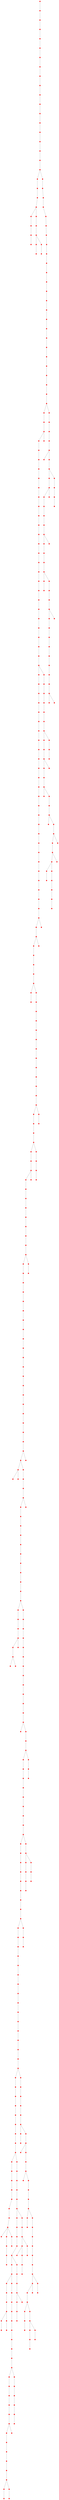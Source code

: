 graph {
	1 [color=red shape=point]
	26 [color=red shape=point]
	1 -- 26 [color=gray]
	27 [color=red shape=point]
	26 -- 27 [color=gray]
	28 [color=red shape=point]
	27 -- 28 [color=gray]
	29 [color=red shape=point]
	28 -- 29 [color=gray]
	54 [color=red shape=point]
	29 -- 54 [color=gray]
	53 [color=red shape=point]
	54 -- 53 [color=gray]
	78 [color=red shape=point]
	53 -- 78 [color=gray]
	77 [color=red shape=point]
	78 -- 77 [color=gray]
	76 [color=red shape=point]
	77 -- 76 [color=gray]
	101 [color=red shape=point]
	76 -- 101 [color=gray]
	102 [color=red shape=point]
	101 -- 102 [color=gray]
	127 [color=red shape=point]
	102 -- 127 [color=gray]
	152 [color=red shape=point]
	127 -- 152 [color=gray]
	177 [color=red shape=point]
	152 -- 177 [color=gray]
	202 [color=red shape=point]
	177 -- 202 [color=gray]
	227 [color=red shape=point]
	202 -- 227 [color=gray]
	226 [color=red shape=point]
	227 -- 226 [color=gray]
	225 [color=red shape=point]
	226 -- 225 [color=gray]
	200 [color=red shape=point]
	225 -- 200 [color=gray]
	175 [color=red shape=point]
	200 -- 175 [color=gray]
	150 [color=red shape=point]
	175 -- 150 [color=gray]
	125 [color=red shape=point]
	150 -- 125 [color=gray]
	126 [color=red shape=point]
	125 -- 126 [color=gray]
	151 [color=red shape=point]
	126 -- 151 [color=gray]
	176 [color=red shape=point]
	151 -- 176 [color=gray]
	201 [color=red shape=point]
	176 -- 201 [color=gray]
	100 [color=red shape=point]
	125 -- 100 [color=gray]
	75 [color=red shape=point]
	100 -- 75 [color=gray]
	50 [color=red shape=point]
	75 -- 50 [color=gray]
	25 [color=red shape=point]
	50 -- 25 [color=gray]
	0 [color=red shape=point]
	25 -- 0 [color=gray]
	51 [color=red shape=point]
	50 -- 51 [color=gray]
	52 [color=red shape=point]
	51 -- 52 [color=gray]
	250 [color=red shape=point]
	225 -- 250 [color=gray]
	251 [color=red shape=point]
	250 -- 251 [color=gray]
	252 [color=red shape=point]
	251 -- 252 [color=gray]
	277 [color=red shape=point]
	252 -- 277 [color=gray]
	278 [color=red shape=point]
	277 -- 278 [color=gray]
	303 [color=red shape=point]
	278 -- 303 [color=gray]
	304 [color=red shape=point]
	303 -- 304 [color=gray]
	329 [color=red shape=point]
	304 -- 329 [color=gray]
	330 [color=red shape=point]
	329 -- 330 [color=gray]
	355 [color=red shape=point]
	330 -- 355 [color=gray]
	356 [color=red shape=point]
	355 -- 356 [color=gray]
	357 [color=red shape=point]
	356 -- 357 [color=gray]
	358 [color=red shape=point]
	357 -- 358 [color=gray]
	359 [color=red shape=point]
	358 -- 359 [color=gray]
	384 [color=red shape=point]
	359 -- 384 [color=gray]
	383 [color=red shape=point]
	384 -- 383 [color=gray]
	408 [color=red shape=point]
	383 -- 408 [color=gray]
	433 [color=red shape=point]
	408 -- 433 [color=gray]
	432 [color=red shape=point]
	433 -- 432 [color=gray]
	431 [color=red shape=point]
	432 -- 431 [color=gray]
	406 [color=red shape=point]
	431 -- 406 [color=gray]
	405 [color=red shape=point]
	406 -- 405 [color=gray]
	430 [color=red shape=point]
	405 -- 430 [color=gray]
	455 [color=red shape=point]
	430 -- 455 [color=gray]
	480 [color=red shape=point]
	455 -- 480 [color=gray]
	481 [color=red shape=point]
	480 -- 481 [color=gray]
	482 [color=red shape=point]
	481 -- 482 [color=gray]
	457 [color=red shape=point]
	482 -- 457 [color=gray]
	458 [color=red shape=point]
	457 -- 458 [color=gray]
	459 [color=red shape=point]
	458 -- 459 [color=gray]
	434 [color=red shape=point]
	459 -- 434 [color=gray]
	409 [color=red shape=point]
	434 -- 409 [color=gray]
	410 [color=red shape=point]
	409 -- 410 [color=gray]
	385 [color=red shape=point]
	410 -- 385 [color=gray]
	386 [color=red shape=point]
	385 -- 386 [color=gray]
	361 [color=red shape=point]
	386 -- 361 [color=gray]
	362 [color=red shape=point]
	361 -- 362 [color=gray]
	363 [color=red shape=point]
	362 -- 363 [color=gray]
	388 [color=red shape=point]
	363 -- 388 [color=gray]
	389 [color=red shape=point]
	388 -- 389 [color=gray]
	414 [color=red shape=point]
	389 -- 414 [color=gray]
	415 [color=red shape=point]
	414 -- 415 [color=gray]
	416 [color=red shape=point]
	415 -- 416 [color=gray]
	441 [color=red shape=point]
	416 -- 441 [color=gray]
	442 [color=red shape=point]
	441 -- 442 [color=gray]
	443 [color=red shape=point]
	442 -- 443 [color=gray]
	444 [color=red shape=point]
	443 -- 444 [color=gray]
	445 [color=red shape=point]
	444 -- 445 [color=gray]
	446 [color=red shape=point]
	445 -- 446 [color=gray]
	471 [color=red shape=point]
	446 -- 471 [color=gray]
	472 [color=red shape=point]
	471 -- 472 [color=gray]
	473 [color=red shape=point]
	472 -- 473 [color=gray]
	498 [color=red shape=point]
	473 -- 498 [color=gray]
	499 [color=red shape=point]
	498 -- 499 [color=gray]
	474 [color=red shape=point]
	499 -- 474 [color=gray]
	449 [color=red shape=point]
	474 -- 449 [color=gray]
	424 [color=red shape=point]
	449 -- 424 [color=gray]
	399 [color=red shape=point]
	424 -- 399 [color=gray]
	398 [color=red shape=point]
	399 -- 398 [color=gray]
	373 [color=red shape=point]
	398 -- 373 [color=gray]
	348 [color=red shape=point]
	373 -- 348 [color=gray]
	347 [color=red shape=point]
	348 -- 347 [color=gray]
	322 [color=red shape=point]
	347 -- 322 [color=gray]
	297 [color=red shape=point]
	322 -- 297 [color=gray]
	296 [color=red shape=point]
	297 -- 296 [color=gray]
	271 [color=red shape=point]
	296 -- 271 [color=gray]
	246 [color=red shape=point]
	271 -- 246 [color=gray]
	221 [color=red shape=point]
	246 -- 221 [color=gray]
	222 [color=red shape=point]
	221 -- 222 [color=gray]
	197 [color=red shape=point]
	222 -- 197 [color=gray]
	198 [color=red shape=point]
	197 -- 198 [color=gray]
	173 [color=red shape=point]
	198 -- 173 [color=gray]
	148 [color=red shape=point]
	173 -- 148 [color=gray]
	147 [color=red shape=point]
	148 -- 147 [color=gray]
	122 [color=red shape=point]
	147 -- 122 [color=gray]
	97 [color=red shape=point]
	122 -- 97 [color=gray]
	96 [color=red shape=point]
	97 -- 96 [color=gray]
	121 [color=red shape=point]
	96 -- 121 [color=gray]
	146 [color=red shape=point]
	121 -- 146 [color=gray]
	171 [color=red shape=point]
	146 -- 171 [color=gray]
	170 [color=red shape=point]
	171 -- 170 [color=gray]
	195 [color=red shape=point]
	170 -- 195 [color=gray]
	194 [color=red shape=point]
	195 -- 194 [color=gray]
	219 [color=red shape=point]
	194 -- 219 [color=gray]
	244 [color=red shape=point]
	219 -- 244 [color=gray]
	269 [color=red shape=point]
	244 -- 269 [color=gray]
	270 [color=red shape=point]
	269 -- 270 [color=gray]
	245 [color=red shape=point]
	270 -- 245 [color=gray]
	220 [color=red shape=point]
	245 -- 220 [color=gray]
	295 [color=red shape=point]
	270 -- 295 [color=gray]
	320 [color=red shape=point]
	295 -- 320 [color=gray]
	319 [color=red shape=point]
	320 -- 319 [color=gray]
	294 [color=red shape=point]
	319 -- 294 [color=gray]
	293 [color=red shape=point]
	294 -- 293 [color=gray]
	318 [color=red shape=point]
	293 -- 318 [color=gray]
	343 [color=red shape=point]
	318 -- 343 [color=gray]
	368 [color=red shape=point]
	343 -- 368 [color=gray]
	369 [color=red shape=point]
	368 -- 369 [color=gray]
	344 [color=red shape=point]
	369 -- 344 [color=gray]
	345 [color=red shape=point]
	344 -- 345 [color=gray]
	370 [color=red shape=point]
	345 -- 370 [color=gray]
	371 [color=red shape=point]
	370 -- 371 [color=gray]
	372 [color=red shape=point]
	371 -- 372 [color=gray]
	397 [color=red shape=point]
	372 -- 397 [color=gray]
	396 [color=red shape=point]
	397 -- 396 [color=gray]
	421 [color=red shape=point]
	396 -- 421 [color=gray]
	420 [color=red shape=point]
	421 -- 420 [color=gray]
	419 [color=red shape=point]
	420 -- 419 [color=gray]
	394 [color=red shape=point]
	419 -- 394 [color=gray]
	393 [color=red shape=point]
	394 -- 393 [color=gray]
	418 [color=red shape=point]
	393 -- 418 [color=gray]
	417 [color=red shape=point]
	418 -- 417 [color=gray]
	392 [color=red shape=point]
	417 -- 392 [color=gray]
	367 [color=red shape=point]
	392 -- 367 [color=gray]
	342 [color=red shape=point]
	367 -- 342 [color=gray]
	341 [color=red shape=point]
	342 -- 341 [color=gray]
	366 [color=red shape=point]
	341 -- 366 [color=gray]
	365 [color=red shape=point]
	366 -- 365 [color=gray]
	364 [color=red shape=point]
	365 -- 364 [color=gray]
	339 [color=red shape=point]
	364 -- 339 [color=gray]
	338 [color=red shape=point]
	339 -- 338 [color=gray]
	313 [color=red shape=point]
	338 -- 313 [color=gray]
	288 [color=red shape=point]
	313 -- 288 [color=gray]
	263 [color=red shape=point]
	288 -- 263 [color=gray]
	264 [color=red shape=point]
	263 -- 264 [color=gray]
	239 [color=red shape=point]
	264 -- 239 [color=gray]
	238 [color=red shape=point]
	239 -- 238 [color=gray]
	213 [color=red shape=point]
	238 -- 213 [color=gray]
	212 [color=red shape=point]
	213 -- 212 [color=gray]
	211 [color=red shape=point]
	212 -- 211 [color=gray]
	236 [color=red shape=point]
	211 -- 236 [color=gray]
	235 [color=red shape=point]
	236 -- 235 [color=gray]
	260 [color=red shape=point]
	235 -- 260 [color=gray]
	259 [color=red shape=point]
	260 -- 259 [color=gray]
	284 [color=red shape=point]
	259 -- 284 [color=gray]
	309 [color=red shape=point]
	284 -- 309 [color=gray]
	310 [color=red shape=point]
	309 -- 310 [color=gray]
	311 [color=red shape=point]
	310 -- 311 [color=gray]
	286 [color=red shape=point]
	311 -- 286 [color=gray]
	287 [color=red shape=point]
	286 -- 287 [color=gray]
	262 [color=red shape=point]
	287 -- 262 [color=gray]
	237 [color=red shape=point]
	262 -- 237 [color=gray]
	261 [color=red shape=point]
	262 -- 261 [color=gray]
	312 [color=red shape=point]
	287 -- 312 [color=gray]
	337 [color=red shape=point]
	312 -- 337 [color=gray]
	336 [color=red shape=point]
	337 -- 336 [color=gray]
	335 [color=red shape=point]
	336 -- 335 [color=gray]
	334 [color=red shape=point]
	335 -- 334 [color=gray]
	333 [color=red shape=point]
	334 -- 333 [color=gray]
	332 [color=red shape=point]
	333 -- 332 [color=gray]
	307 [color=red shape=point]
	332 -- 307 [color=gray]
	282 [color=red shape=point]
	307 -- 282 [color=gray]
	257 [color=red shape=point]
	282 -- 257 [color=gray]
	256 [color=red shape=point]
	257 -- 256 [color=gray]
	231 [color=red shape=point]
	256 -- 231 [color=gray]
	230 [color=red shape=point]
	231 -- 230 [color=gray]
	229 [color=red shape=point]
	230 -- 229 [color=gray]
	228 [color=red shape=point]
	229 -- 228 [color=gray]
	253 [color=red shape=point]
	228 -- 253 [color=gray]
	254 [color=red shape=point]
	253 -- 254 [color=gray]
	255 [color=red shape=point]
	254 -- 255 [color=gray]
	280 [color=red shape=point]
	255 -- 280 [color=gray]
	305 [color=red shape=point]
	280 -- 305 [color=gray]
	306 [color=red shape=point]
	305 -- 306 [color=gray]
	281 [color=red shape=point]
	306 -- 281 [color=gray]
	331 [color=red shape=point]
	306 -- 331 [color=gray]
	279 [color=red shape=point]
	280 -- 279 [color=gray]
	203 [color=red shape=point]
	228 -- 203 [color=gray]
	178 [color=red shape=point]
	203 -- 178 [color=gray]
	179 [color=red shape=point]
	178 -- 179 [color=gray]
	154 [color=red shape=point]
	179 -- 154 [color=gray]
	155 [color=red shape=point]
	154 -- 155 [color=gray]
	180 [color=red shape=point]
	155 -- 180 [color=gray]
	181 [color=red shape=point]
	180 -- 181 [color=gray]
	182 [color=red shape=point]
	181 -- 182 [color=gray]
	157 [color=red shape=point]
	182 -- 157 [color=gray]
	158 [color=red shape=point]
	157 -- 158 [color=gray]
	133 [color=red shape=point]
	158 -- 133 [color=gray]
	132 [color=red shape=point]
	133 -- 132 [color=gray]
	131 [color=red shape=point]
	132 -- 131 [color=gray]
	156 [color=red shape=point]
	131 -- 156 [color=gray]
	130 [color=red shape=point]
	131 -- 130 [color=gray]
	129 [color=red shape=point]
	130 -- 129 [color=gray]
	104 [color=red shape=point]
	129 -- 104 [color=gray]
	79 [color=red shape=point]
	104 -- 79 [color=gray]
	80 [color=red shape=point]
	79 -- 80 [color=gray]
	105 [color=red shape=point]
	80 -- 105 [color=gray]
	106 [color=red shape=point]
	105 -- 106 [color=gray]
	81 [color=red shape=point]
	106 -- 81 [color=gray]
	82 [color=red shape=point]
	81 -- 82 [color=gray]
	57 [color=red shape=point]
	82 -- 57 [color=gray]
	32 [color=red shape=point]
	57 -- 32 [color=gray]
	7 [color=red shape=point]
	32 -- 7 [color=gray]
	8 [color=red shape=point]
	7 -- 8 [color=gray]
	33 [color=red shape=point]
	8 -- 33 [color=gray]
	58 [color=red shape=point]
	33 -- 58 [color=gray]
	83 [color=red shape=point]
	58 -- 83 [color=gray]
	84 [color=red shape=point]
	83 -- 84 [color=gray]
	85 [color=red shape=point]
	84 -- 85 [color=gray]
	60 [color=red shape=point]
	85 -- 60 [color=gray]
	35 [color=red shape=point]
	60 -- 35 [color=gray]
	10 [color=red shape=point]
	35 -- 10 [color=gray]
	11 [color=red shape=point]
	10 -- 11 [color=gray]
	12 [color=red shape=point]
	11 -- 12 [color=gray]
	13 [color=red shape=point]
	12 -- 13 [color=gray]
	14 [color=red shape=point]
	13 -- 14 [color=gray]
	15 [color=red shape=point]
	14 -- 15 [color=gray]
	40 [color=red shape=point]
	15 -- 40 [color=gray]
	65 [color=red shape=point]
	40 -- 65 [color=gray]
	64 [color=red shape=point]
	65 -- 64 [color=gray]
	89 [color=red shape=point]
	64 -- 89 [color=gray]
	90 [color=red shape=point]
	89 -- 90 [color=gray]
	115 [color=red shape=point]
	90 -- 115 [color=gray]
	114 [color=red shape=point]
	115 -- 114 [color=gray]
	139 [color=red shape=point]
	114 -- 139 [color=gray]
	164 [color=red shape=point]
	139 -- 164 [color=gray]
	163 [color=red shape=point]
	164 -- 163 [color=gray]
	188 [color=red shape=point]
	163 -- 188 [color=gray]
	189 [color=red shape=point]
	188 -- 189 [color=gray]
	214 [color=red shape=point]
	189 -- 214 [color=gray]
	215 [color=red shape=point]
	214 -- 215 [color=gray]
	240 [color=red shape=point]
	215 -- 240 [color=gray]
	241 [color=red shape=point]
	240 -- 241 [color=gray]
	242 [color=red shape=point]
	241 -- 242 [color=gray]
	217 [color=red shape=point]
	242 -- 217 [color=gray]
	192 [color=red shape=point]
	217 -- 192 [color=gray]
	193 [color=red shape=point]
	192 -- 193 [color=gray]
	218 [color=red shape=point]
	193 -- 218 [color=gray]
	243 [color=red shape=point]
	218 -- 243 [color=gray]
	268 [color=red shape=point]
	243 -- 268 [color=gray]
	267 [color=red shape=point]
	268 -- 267 [color=gray]
	266 [color=red shape=point]
	267 -- 266 [color=gray]
	265 [color=red shape=point]
	266 -- 265 [color=gray]
	290 [color=red shape=point]
	265 -- 290 [color=gray]
	315 [color=red shape=point]
	290 -- 315 [color=gray]
	340 [color=red shape=point]
	315 -- 340 [color=gray]
	316 [color=red shape=point]
	315 -- 316 [color=gray]
	317 [color=red shape=point]
	316 -- 317 [color=gray]
	292 [color=red shape=point]
	317 -- 292 [color=gray]
	291 [color=red shape=point]
	292 -- 291 [color=gray]
	314 [color=red shape=point]
	315 -- 314 [color=gray]
	289 [color=red shape=point]
	314 -- 289 [color=gray]
	168 [color=red shape=point]
	193 -- 168 [color=gray]
	143 [color=red shape=point]
	168 -- 143 [color=gray]
	118 [color=red shape=point]
	143 -- 118 [color=gray]
	117 [color=red shape=point]
	118 -- 117 [color=gray]
	92 [color=red shape=point]
	117 -- 92 [color=gray]
	91 [color=red shape=point]
	92 -- 91 [color=gray]
	66 [color=red shape=point]
	91 -- 66 [color=gray]
	67 [color=red shape=point]
	66 -- 67 [color=gray]
	68 [color=red shape=point]
	67 -- 68 [color=gray]
	69 [color=red shape=point]
	68 -- 69 [color=gray]
	70 [color=red shape=point]
	69 -- 70 [color=gray]
	45 [color=red shape=point]
	70 -- 45 [color=gray]
	20 [color=red shape=point]
	45 -- 20 [color=gray]
	19 [color=red shape=point]
	20 -- 19 [color=gray]
	18 [color=red shape=point]
	19 -- 18 [color=gray]
	17 [color=red shape=point]
	18 -- 17 [color=gray]
	42 [color=red shape=point]
	17 -- 42 [color=gray]
	41 [color=red shape=point]
	42 -- 41 [color=gray]
	16 [color=red shape=point]
	41 -- 16 [color=gray]
	43 [color=red shape=point]
	42 -- 43 [color=gray]
	44 [color=red shape=point]
	43 -- 44 [color=gray]
	21 [color=red shape=point]
	20 -- 21 [color=gray]
	22 [color=red shape=point]
	21 -- 22 [color=gray]
	47 [color=red shape=point]
	22 -- 47 [color=gray]
	46 [color=red shape=point]
	47 -- 46 [color=gray]
	71 [color=red shape=point]
	46 -- 71 [color=gray]
	72 [color=red shape=point]
	71 -- 72 [color=gray]
	73 [color=red shape=point]
	72 -- 73 [color=gray]
	98 [color=red shape=point]
	73 -- 98 [color=gray]
	123 [color=red shape=point]
	98 -- 123 [color=gray]
	124 [color=red shape=point]
	123 -- 124 [color=gray]
	149 [color=red shape=point]
	124 -- 149 [color=gray]
	174 [color=red shape=point]
	149 -- 174 [color=gray]
	199 [color=red shape=point]
	174 -- 199 [color=gray]
	224 [color=red shape=point]
	199 -- 224 [color=gray]
	249 [color=red shape=point]
	224 -- 249 [color=gray]
	248 [color=red shape=point]
	249 -- 248 [color=gray]
	247 [color=red shape=point]
	248 -- 247 [color=gray]
	272 [color=red shape=point]
	247 -- 272 [color=gray]
	273 [color=red shape=point]
	272 -- 273 [color=gray]
	274 [color=red shape=point]
	273 -- 274 [color=gray]
	299 [color=red shape=point]
	274 -- 299 [color=gray]
	324 [color=red shape=point]
	299 -- 324 [color=gray]
	349 [color=red shape=point]
	324 -- 349 [color=gray]
	374 [color=red shape=point]
	349 -- 374 [color=gray]
	323 [color=red shape=point]
	324 -- 323 [color=gray]
	298 [color=red shape=point]
	323 -- 298 [color=gray]
	223 [color=red shape=point]
	248 -- 223 [color=gray]
	99 [color=red shape=point]
	124 -- 99 [color=gray]
	74 [color=red shape=point]
	99 -- 74 [color=gray]
	49 [color=red shape=point]
	74 -- 49 [color=gray]
	24 [color=red shape=point]
	49 -- 24 [color=gray]
	23 [color=red shape=point]
	24 -- 23 [color=gray]
	48 [color=red shape=point]
	23 -- 48 [color=gray]
	95 [color=red shape=point]
	70 -- 95 [color=gray]
	120 [color=red shape=point]
	95 -- 120 [color=gray]
	145 [color=red shape=point]
	120 -- 145 [color=gray]
	144 [color=red shape=point]
	145 -- 144 [color=gray]
	119 [color=red shape=point]
	144 -- 119 [color=gray]
	94 [color=red shape=point]
	119 -- 94 [color=gray]
	93 [color=red shape=point]
	94 -- 93 [color=gray]
	169 [color=red shape=point]
	144 -- 169 [color=gray]
	116 [color=red shape=point]
	91 -- 116 [color=gray]
	141 [color=red shape=point]
	116 -- 141 [color=gray]
	166 [color=red shape=point]
	141 -- 166 [color=gray]
	165 [color=red shape=point]
	166 -- 165 [color=gray]
	140 [color=red shape=point]
	165 -- 140 [color=gray]
	190 [color=red shape=point]
	165 -- 190 [color=gray]
	191 [color=red shape=point]
	190 -- 191 [color=gray]
	216 [color=red shape=point]
	191 -- 216 [color=gray]
	167 [color=red shape=point]
	166 -- 167 [color=gray]
	142 [color=red shape=point]
	167 -- 142 [color=gray]
	187 [color=red shape=point]
	188 -- 187 [color=gray]
	162 [color=red shape=point]
	187 -- 162 [color=gray]
	137 [color=red shape=point]
	162 -- 137 [color=gray]
	112 [color=red shape=point]
	137 -- 112 [color=gray]
	87 [color=red shape=point]
	112 -- 87 [color=gray]
	88 [color=red shape=point]
	87 -- 88 [color=gray]
	113 [color=red shape=point]
	88 -- 113 [color=gray]
	138 [color=red shape=point]
	113 -- 138 [color=gray]
	63 [color=red shape=point]
	88 -- 63 [color=gray]
	38 [color=red shape=point]
	63 -- 38 [color=gray]
	39 [color=red shape=point]
	38 -- 39 [color=gray]
	37 [color=red shape=point]
	38 -- 37 [color=gray]
	62 [color=red shape=point]
	37 -- 62 [color=gray]
	61 [color=red shape=point]
	62 -- 61 [color=gray]
	36 [color=red shape=point]
	61 -- 36 [color=gray]
	86 [color=red shape=point]
	61 -- 86 [color=gray]
	111 [color=red shape=point]
	86 -- 111 [color=gray]
	110 [color=red shape=point]
	111 -- 110 [color=gray]
	109 [color=red shape=point]
	110 -- 109 [color=gray]
	108 [color=red shape=point]
	109 -- 108 [color=gray]
	107 [color=red shape=point]
	108 -- 107 [color=gray]
	134 [color=red shape=point]
	109 -- 134 [color=gray]
	135 [color=red shape=point]
	134 -- 135 [color=gray]
	136 [color=red shape=point]
	135 -- 136 [color=gray]
	161 [color=red shape=point]
	136 -- 161 [color=gray]
	186 [color=red shape=point]
	161 -- 186 [color=gray]
	185 [color=red shape=point]
	186 -- 185 [color=gray]
	184 [color=red shape=point]
	185 -- 184 [color=gray]
	209 [color=red shape=point]
	184 -- 209 [color=gray]
	234 [color=red shape=point]
	209 -- 234 [color=gray]
	233 [color=red shape=point]
	234 -- 233 [color=gray]
	258 [color=red shape=point]
	233 -- 258 [color=gray]
	283 [color=red shape=point]
	258 -- 283 [color=gray]
	308 [color=red shape=point]
	283 -- 308 [color=gray]
	232 [color=red shape=point]
	233 -- 232 [color=gray]
	207 [color=red shape=point]
	232 -- 207 [color=gray]
	206 [color=red shape=point]
	207 -- 206 [color=gray]
	205 [color=red shape=point]
	206 -- 205 [color=gray]
	204 [color=red shape=point]
	205 -- 204 [color=gray]
	208 [color=red shape=point]
	207 -- 208 [color=gray]
	183 [color=red shape=point]
	208 -- 183 [color=gray]
	210 [color=red shape=point]
	209 -- 210 [color=gray]
	159 [color=red shape=point]
	184 -- 159 [color=gray]
	160 [color=red shape=point]
	159 -- 160 [color=gray]
	9 [color=red shape=point]
	10 -- 9 [color=gray]
	34 [color=red shape=point]
	9 -- 34 [color=gray]
	59 [color=red shape=point]
	34 -- 59 [color=gray]
	6 [color=red shape=point]
	7 -- 6 [color=gray]
	5 [color=red shape=point]
	6 -- 5 [color=gray]
	30 [color=red shape=point]
	5 -- 30 [color=gray]
	31 [color=red shape=point]
	30 -- 31 [color=gray]
	56 [color=red shape=point]
	31 -- 56 [color=gray]
	55 [color=red shape=point]
	56 -- 55 [color=gray]
	4 [color=red shape=point]
	5 -- 4 [color=gray]
	3 [color=red shape=point]
	4 -- 3 [color=gray]
	2 [color=red shape=point]
	3 -- 2 [color=gray]
	103 [color=red shape=point]
	104 -- 103 [color=gray]
	128 [color=red shape=point]
	103 -- 128 [color=gray]
	153 [color=red shape=point]
	128 -- 153 [color=gray]
	360 [color=red shape=point]
	335 -- 360 [color=gray]
	285 [color=red shape=point]
	286 -- 285 [color=gray]
	390 [color=red shape=point]
	365 -- 390 [color=gray]
	391 [color=red shape=point]
	390 -- 391 [color=gray]
	395 [color=red shape=point]
	394 -- 395 [color=gray]
	422 [color=red shape=point]
	421 -- 422 [color=gray]
	423 [color=red shape=point]
	422 -- 423 [color=gray]
	448 [color=red shape=point]
	423 -- 448 [color=gray]
	447 [color=red shape=point]
	448 -- 447 [color=gray]
	346 [color=red shape=point]
	371 -- 346 [color=gray]
	321 [color=red shape=point]
	346 -- 321 [color=gray]
	196 [color=red shape=point]
	195 -- 196 [color=gray]
	172 [color=red shape=point]
	171 -- 172 [color=gray]
	497 [color=red shape=point]
	498 -- 497 [color=gray]
	496 [color=red shape=point]
	497 -- 496 [color=gray]
	495 [color=red shape=point]
	496 -- 495 [color=gray]
	494 [color=red shape=point]
	495 -- 494 [color=gray]
	493 [color=red shape=point]
	494 -- 493 [color=gray]
	492 [color=red shape=point]
	493 -- 492 [color=gray]
	467 [color=red shape=point]
	492 -- 467 [color=gray]
	466 [color=red shape=point]
	467 -- 466 [color=gray]
	465 [color=red shape=point]
	466 -- 465 [color=gray]
	490 [color=red shape=point]
	465 -- 490 [color=gray]
	489 [color=red shape=point]
	490 -- 489 [color=gray]
	464 [color=red shape=point]
	489 -- 464 [color=gray]
	439 [color=red shape=point]
	464 -- 439 [color=gray]
	440 [color=red shape=point]
	439 -- 440 [color=gray]
	438 [color=red shape=point]
	439 -- 438 [color=gray]
	413 [color=red shape=point]
	438 -- 413 [color=gray]
	412 [color=red shape=point]
	413 -- 412 [color=gray]
	387 [color=red shape=point]
	412 -- 387 [color=gray]
	437 [color=red shape=point]
	412 -- 437 [color=gray]
	436 [color=red shape=point]
	437 -- 436 [color=gray]
	461 [color=red shape=point]
	436 -- 461 [color=gray]
	460 [color=red shape=point]
	461 -- 460 [color=gray]
	485 [color=red shape=point]
	460 -- 485 [color=gray]
	484 [color=red shape=point]
	485 -- 484 [color=gray]
	483 [color=red shape=point]
	484 -- 483 [color=gray]
	486 [color=red shape=point]
	485 -- 486 [color=gray]
	487 [color=red shape=point]
	486 -- 487 [color=gray]
	462 [color=red shape=point]
	487 -- 462 [color=gray]
	463 [color=red shape=point]
	462 -- 463 [color=gray]
	488 [color=red shape=point]
	463 -- 488 [color=gray]
	435 [color=red shape=point]
	460 -- 435 [color=gray]
	411 [color=red shape=point]
	436 -- 411 [color=gray]
	491 [color=red shape=point]
	490 -- 491 [color=gray]
	468 [color=red shape=point]
	467 -- 468 [color=gray]
	469 [color=red shape=point]
	468 -- 469 [color=gray]
	470 [color=red shape=point]
	469 -- 470 [color=gray]
	456 [color=red shape=point]
	457 -- 456 [color=gray]
	479 [color=red shape=point]
	480 -- 479 [color=gray]
	478 [color=red shape=point]
	479 -- 478 [color=gray]
	453 [color=red shape=point]
	478 -- 453 [color=gray]
	428 [color=red shape=point]
	453 -- 428 [color=gray]
	429 [color=red shape=point]
	428 -- 429 [color=gray]
	454 [color=red shape=point]
	429 -- 454 [color=gray]
	404 [color=red shape=point]
	429 -- 404 [color=gray]
	379 [color=red shape=point]
	404 -- 379 [color=gray]
	378 [color=red shape=point]
	379 -- 378 [color=gray]
	353 [color=red shape=point]
	378 -- 353 [color=gray]
	352 [color=red shape=point]
	353 -- 352 [color=gray]
	351 [color=red shape=point]
	352 -- 351 [color=gray]
	376 [color=red shape=point]
	351 -- 376 [color=gray]
	377 [color=red shape=point]
	376 -- 377 [color=gray]
	402 [color=red shape=point]
	377 -- 402 [color=gray]
	427 [color=red shape=point]
	402 -- 427 [color=gray]
	426 [color=red shape=point]
	427 -- 426 [color=gray]
	451 [color=red shape=point]
	426 -- 451 [color=gray]
	476 [color=red shape=point]
	451 -- 476 [color=gray]
	477 [color=red shape=point]
	476 -- 477 [color=gray]
	452 [color=red shape=point]
	477 -- 452 [color=gray]
	475 [color=red shape=point]
	476 -- 475 [color=gray]
	450 [color=red shape=point]
	475 -- 450 [color=gray]
	425 [color=red shape=point]
	450 -- 425 [color=gray]
	400 [color=red shape=point]
	425 -- 400 [color=gray]
	375 [color=red shape=point]
	400 -- 375 [color=gray]
	350 [color=red shape=point]
	375 -- 350 [color=gray]
	325 [color=red shape=point]
	350 -- 325 [color=gray]
	300 [color=red shape=point]
	325 -- 300 [color=gray]
	275 [color=red shape=point]
	300 -- 275 [color=gray]
	276 [color=red shape=point]
	275 -- 276 [color=gray]
	301 [color=red shape=point]
	276 -- 301 [color=gray]
	326 [color=red shape=point]
	301 -- 326 [color=gray]
	327 [color=red shape=point]
	326 -- 327 [color=gray]
	328 [color=red shape=point]
	327 -- 328 [color=gray]
	302 [color=red shape=point]
	327 -- 302 [color=gray]
	401 [color=red shape=point]
	400 -- 401 [color=gray]
	403 [color=red shape=point]
	402 -- 403 [color=gray]
	354 [color=red shape=point]
	353 -- 354 [color=gray]
	380 [color=red shape=point]
	379 -- 380 [color=gray]
	381 [color=red shape=point]
	380 -- 381 [color=gray]
	382 [color=red shape=point]
	381 -- 382 [color=gray]
	407 [color=red shape=point]
	382 -- 407 [color=gray]
}
